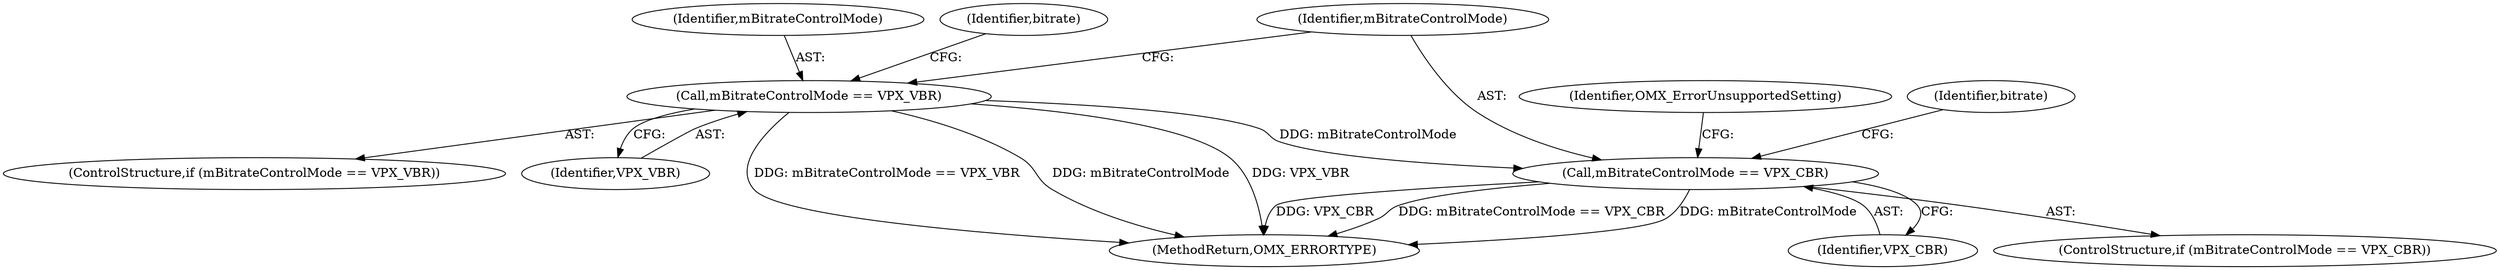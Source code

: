 digraph "1_Android_295c883fe3105b19bcd0f9e07d54c6b589fc5bff_27@del" {
"1000145" [label="(Call,mBitrateControlMode == VPX_CBR)"];
"1000134" [label="(Call,mBitrateControlMode == VPX_VBR)"];
"1000136" [label="(Identifier,VPX_VBR)"];
"1000145" [label="(Call,mBitrateControlMode == VPX_CBR)"];
"1000255" [label="(MethodReturn,OMX_ERRORTYPE)"];
"1000135" [label="(Identifier,mBitrateControlMode)"];
"1000134" [label="(Call,mBitrateControlMode == VPX_VBR)"];
"1000146" [label="(Identifier,mBitrateControlMode)"];
"1000157" [label="(Identifier,OMX_ErrorUnsupportedSetting)"];
"1000144" [label="(ControlStructure,if (mBitrateControlMode == VPX_CBR))"];
"1000133" [label="(ControlStructure,if (mBitrateControlMode == VPX_VBR))"];
"1000140" [label="(Identifier,bitrate)"];
"1000151" [label="(Identifier,bitrate)"];
"1000147" [label="(Identifier,VPX_CBR)"];
"1000145" -> "1000144"  [label="AST: "];
"1000145" -> "1000147"  [label="CFG: "];
"1000146" -> "1000145"  [label="AST: "];
"1000147" -> "1000145"  [label="AST: "];
"1000151" -> "1000145"  [label="CFG: "];
"1000157" -> "1000145"  [label="CFG: "];
"1000145" -> "1000255"  [label="DDG: mBitrateControlMode == VPX_CBR"];
"1000145" -> "1000255"  [label="DDG: mBitrateControlMode"];
"1000145" -> "1000255"  [label="DDG: VPX_CBR"];
"1000134" -> "1000145"  [label="DDG: mBitrateControlMode"];
"1000134" -> "1000133"  [label="AST: "];
"1000134" -> "1000136"  [label="CFG: "];
"1000135" -> "1000134"  [label="AST: "];
"1000136" -> "1000134"  [label="AST: "];
"1000140" -> "1000134"  [label="CFG: "];
"1000146" -> "1000134"  [label="CFG: "];
"1000134" -> "1000255"  [label="DDG: mBitrateControlMode == VPX_VBR"];
"1000134" -> "1000255"  [label="DDG: mBitrateControlMode"];
"1000134" -> "1000255"  [label="DDG: VPX_VBR"];
}
